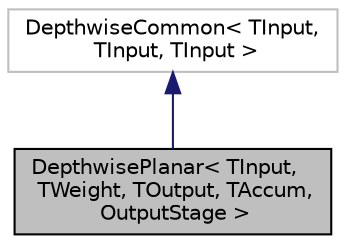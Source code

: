 digraph "DepthwisePlanar&lt; TInput, TWeight, TOutput, TAccum, OutputStage &gt;"
{
 // LATEX_PDF_SIZE
  edge [fontname="Helvetica",fontsize="10",labelfontname="Helvetica",labelfontsize="10"];
  node [fontname="Helvetica",fontsize="10",shape=record];
  Node1 [label="DepthwisePlanar\< TInput,\l TWeight, TOutput, TAccum,\l OutputStage \>",height=0.2,width=0.4,color="black", fillcolor="grey75", style="filled", fontcolor="black",tooltip=" "];
  Node2 -> Node1 [dir="back",color="midnightblue",fontsize="10",style="solid",fontname="Helvetica"];
  Node2 [label="DepthwiseCommon\< TInput,\l TInput, TInput \>",height=0.2,width=0.4,color="grey75", fillcolor="white", style="filled",tooltip=" "];
}
